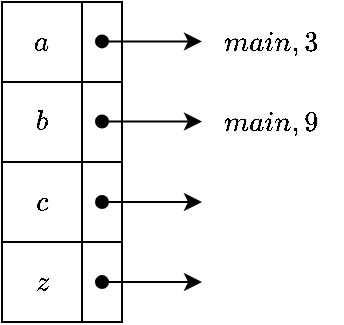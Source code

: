 <mxfile version="20.7.4" type="device"><diagram id="gVGqevTLdEIviv_d7AgR" name="Pagina-1"><mxGraphModel dx="810" dy="496" grid="1" gridSize="10" guides="1" tooltips="1" connect="1" arrows="1" fold="1" page="1" pageScale="1" pageWidth="827" pageHeight="1169" math="1" shadow="0"><root><mxCell id="0"/><mxCell id="1" parent="0"/><mxCell id="8xl2vzsWLnCtORq8DZrs-136" value="$$a$$" style="rounded=0;whiteSpace=wrap;html=1;fillColor=#FFFFFF;" parent="1" vertex="1"><mxGeometry x="80" y="40" width="40" height="40" as="geometry"/></mxCell><mxCell id="8xl2vzsWLnCtORq8DZrs-137" value="$$b$$" style="rounded=0;whiteSpace=wrap;html=1;fillColor=#FFFFFF;" parent="1" vertex="1"><mxGeometry x="80" y="80" width="40" height="40" as="geometry"/></mxCell><mxCell id="8xl2vzsWLnCtORq8DZrs-138" value="$$c$$" style="rounded=0;whiteSpace=wrap;html=1;fillColor=#FFFFFF;" parent="1" vertex="1"><mxGeometry x="80" y="120" width="40" height="40" as="geometry"/></mxCell><mxCell id="8xl2vzsWLnCtORq8DZrs-139" value="$$z$$" style="rounded=0;whiteSpace=wrap;html=1;fillColor=#FFFFFF;" parent="1" vertex="1"><mxGeometry x="80" y="160" width="40" height="40" as="geometry"/></mxCell><mxCell id="8xl2vzsWLnCtORq8DZrs-140" value="" style="rounded=0;whiteSpace=wrap;html=1;fillColor=#FFFFFF;" parent="1" vertex="1"><mxGeometry x="120" y="40" width="20" height="40" as="geometry"/></mxCell><mxCell id="8xl2vzsWLnCtORq8DZrs-141" value="" style="rounded=0;whiteSpace=wrap;html=1;fillColor=#FFFFFF;" parent="1" vertex="1"><mxGeometry x="120" y="80" width="20" height="40" as="geometry"/></mxCell><mxCell id="8xl2vzsWLnCtORq8DZrs-142" value="" style="rounded=0;whiteSpace=wrap;html=1;fillColor=#FFFFFF;" parent="1" vertex="1"><mxGeometry x="120" y="120" width="20" height="40" as="geometry"/></mxCell><mxCell id="8xl2vzsWLnCtORq8DZrs-143" value="" style="rounded=0;whiteSpace=wrap;html=1;fillColor=#FFFFFF;" parent="1" vertex="1"><mxGeometry x="120" y="160" width="20" height="40" as="geometry"/></mxCell><mxCell id="8xl2vzsWLnCtORq8DZrs-144" value="" style="endArrow=classic;html=1;rounded=0;strokeWidth=1;startArrow=oval;startFill=1;" parent="1" edge="1"><mxGeometry width="50" height="50" relative="1" as="geometry"><mxPoint x="130" y="59.71" as="sourcePoint"/><mxPoint x="180" y="59.71" as="targetPoint"/></mxGeometry></mxCell><mxCell id="8xl2vzsWLnCtORq8DZrs-147" value="" style="endArrow=classic;html=1;rounded=0;strokeWidth=1;startArrow=oval;startFill=1;" parent="1" edge="1"><mxGeometry width="50" height="50" relative="1" as="geometry"><mxPoint x="130" y="180.05" as="sourcePoint"/><mxPoint x="180" y="180.05" as="targetPoint"/></mxGeometry></mxCell><mxCell id="8xl2vzsWLnCtORq8DZrs-148" value="$$main, 3$$" style="text;html=1;strokeColor=none;fillColor=none;align=center;verticalAlign=middle;whiteSpace=wrap;rounded=0;" parent="1" vertex="1"><mxGeometry x="180" y="40" width="70" height="40" as="geometry"/></mxCell><mxCell id="8xl2vzsWLnCtORq8DZrs-153" value="" style="endArrow=classic;html=1;rounded=0;strokeWidth=1;startArrow=oval;startFill=1;" parent="1" edge="1"><mxGeometry width="50" height="50" relative="1" as="geometry"><mxPoint x="130" y="99.76" as="sourcePoint"/><mxPoint x="180" y="99.76" as="targetPoint"/></mxGeometry></mxCell><mxCell id="8xl2vzsWLnCtORq8DZrs-154" value="$$main, 9$$" style="text;html=1;strokeColor=none;fillColor=none;align=center;verticalAlign=middle;whiteSpace=wrap;rounded=0;" parent="1" vertex="1"><mxGeometry x="180" y="80" width="70" height="40" as="geometry"/></mxCell><mxCell id="m7CuYXyMk9LTUY85GpGo-1" value="" style="endArrow=classic;html=1;rounded=0;strokeWidth=1;startArrow=oval;startFill=1;" edge="1" parent="1"><mxGeometry width="50" height="50" relative="1" as="geometry"><mxPoint x="130" y="140.0" as="sourcePoint"/><mxPoint x="180" y="140.0" as="targetPoint"/></mxGeometry></mxCell></root></mxGraphModel></diagram></mxfile>